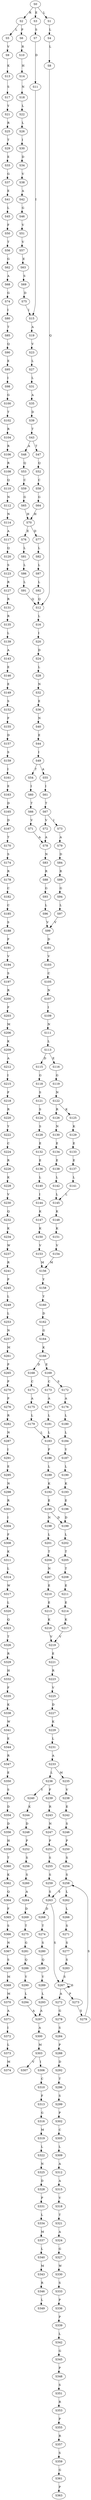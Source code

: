 strict digraph  {
	S0 -> S1 [ label = L ];
	S0 -> S2 [ label = R ];
	S0 -> S3 [ label = E ];
	S1 -> S4 [ label = L ];
	S2 -> S5 [ label = L ];
	S2 -> S6 [ label = P ];
	S3 -> S7 [ label = S ];
	S4 -> S8 [ label = L ];
	S5 -> S9 [ label = V ];
	S6 -> S10 [ label = R ];
	S7 -> S11 [ label = D ];
	S8 -> S12 [ label = Q ];
	S9 -> S13 [ label = K ];
	S10 -> S14 [ label = H ];
	S11 -> S15 [ label = I ];
	S12 -> S16 [ label = L ];
	S13 -> S17 [ label = S ];
	S14 -> S18 [ label = N ];
	S15 -> S19 [ label = A ];
	S16 -> S20 [ label = I ];
	S17 -> S21 [ label = Y ];
	S18 -> S22 [ label = L ];
	S19 -> S23 [ label = V ];
	S20 -> S24 [ label = D ];
	S21 -> S25 [ label = R ];
	S22 -> S26 [ label = L ];
	S23 -> S27 [ label = L ];
	S24 -> S28 [ label = L ];
	S25 -> S29 [ label = T ];
	S26 -> S30 [ label = I ];
	S27 -> S31 [ label = L ];
	S28 -> S32 [ label = N ];
	S29 -> S33 [ label = E ];
	S30 -> S34 [ label = D ];
	S31 -> S35 [ label = A ];
	S32 -> S36 [ label = E ];
	S33 -> S37 [ label = G ];
	S34 -> S38 [ label = V ];
	S35 -> S39 [ label = D ];
	S36 -> S40 [ label = N ];
	S37 -> S41 [ label = E ];
	S38 -> S42 [ label = A ];
	S39 -> S43 [ label = T ];
	S40 -> S44 [ label = E ];
	S41 -> S45 [ label = L ];
	S42 -> S46 [ label = G ];
	S43 -> S47 [ label = T ];
	S43 -> S48 [ label = A ];
	S44 -> S49 [ label = I ];
	S45 -> S50 [ label = F ];
	S46 -> S51 [ label = V ];
	S47 -> S52 [ label = Q ];
	S48 -> S53 [ label = Q ];
	S49 -> S54 [ label = T ];
	S49 -> S55 [ label = A ];
	S50 -> S56 [ label = T ];
	S51 -> S57 [ label = V ];
	S52 -> S58 [ label = C ];
	S53 -> S59 [ label = C ];
	S54 -> S60 [ label = I ];
	S55 -> S61 [ label = I ];
	S56 -> S62 [ label = G ];
	S57 -> S63 [ label = E ];
	S58 -> S64 [ label = G ];
	S59 -> S65 [ label = G ];
	S60 -> S66 [ label = T ];
	S61 -> S67 [ label = T ];
	S62 -> S68 [ label = A ];
	S63 -> S69 [ label = S ];
	S64 -> S70 [ label = H ];
	S65 -> S70 [ label = H ];
	S66 -> S71 [ label = V ];
	S67 -> S72 [ label = V ];
	S67 -> S73 [ label = I ];
	S68 -> S74 [ label = G ];
	S69 -> S75 [ label = D ];
	S70 -> S76 [ label = E ];
	S70 -> S77 [ label = D ];
	S71 -> S78 [ label = A ];
	S72 -> S78 [ label = A ];
	S73 -> S79 [ label = A ];
	S74 -> S80 [ label = I ];
	S75 -> S15 [ label = I ];
	S76 -> S81 [ label = L ];
	S77 -> S82 [ label = L ];
	S78 -> S83 [ label = N ];
	S79 -> S84 [ label = D ];
	S80 -> S85 [ label = T ];
	S81 -> S86 [ label = L ];
	S82 -> S87 [ label = L ];
	S83 -> S88 [ label = R ];
	S84 -> S89 [ label = R ];
	S85 -> S90 [ label = Q ];
	S86 -> S91 [ label = L ];
	S87 -> S92 [ label = L ];
	S88 -> S93 [ label = G ];
	S89 -> S94 [ label = G ];
	S90 -> S95 [ label = E ];
	S91 -> S12 [ label = Q ];
	S92 -> S12 [ label = Q ];
	S93 -> S96 [ label = L ];
	S94 -> S97 [ label = L ];
	S95 -> S98 [ label = I ];
	S96 -> S99 [ label = V ];
	S97 -> S99 [ label = V ];
	S98 -> S100 [ label = G ];
	S99 -> S101 [ label = D ];
	S100 -> S102 [ label = T ];
	S101 -> S103 [ label = V ];
	S102 -> S104 [ label = R ];
	S103 -> S105 [ label = C ];
	S104 -> S106 [ label = R ];
	S105 -> S107 [ label = N ];
	S106 -> S108 [ label = R ];
	S107 -> S109 [ label = I ];
	S108 -> S110 [ label = Q ];
	S109 -> S111 [ label = N ];
	S110 -> S112 [ label = N ];
	S111 -> S113 [ label = L ];
	S112 -> S114 [ label = N ];
	S113 -> S115 [ label = D ];
	S113 -> S116 [ label = E ];
	S114 -> S117 [ label = A ];
	S115 -> S118 [ label = G ];
	S116 -> S119 [ label = G ];
	S117 -> S120 [ label = Q ];
	S118 -> S121 [ label = S ];
	S119 -> S122 [ label = N ];
	S120 -> S123 [ label = S ];
	S121 -> S124 [ label = S ];
	S122 -> S125 [ label = K ];
	S122 -> S126 [ label = R ];
	S123 -> S127 [ label = R ];
	S124 -> S128 [ label = S ];
	S125 -> S129 [ label = K ];
	S126 -> S130 [ label = N ];
	S127 -> S131 [ label = R ];
	S128 -> S132 [ label = E ];
	S129 -> S133 [ label = E ];
	S130 -> S134 [ label = E ];
	S131 -> S135 [ label = R ];
	S132 -> S136 [ label = E ];
	S133 -> S137 [ label = E ];
	S134 -> S138 [ label = E ];
	S135 -> S139 [ label = L ];
	S136 -> S140 [ label = L ];
	S137 -> S141 [ label = L ];
	S138 -> S142 [ label = L ];
	S139 -> S143 [ label = A ];
	S140 -> S144 [ label = I ];
	S141 -> S145 [ label = L ];
	S142 -> S145 [ label = L ];
	S143 -> S146 [ label = E ];
	S144 -> S147 [ label = K ];
	S145 -> S148 [ label = K ];
	S146 -> S149 [ label = E ];
	S147 -> S150 [ label = K ];
	S148 -> S151 [ label = K ];
	S149 -> S152 [ label = S ];
	S150 -> S153 [ label = V ];
	S151 -> S154 [ label = V ];
	S152 -> S155 [ label = F ];
	S153 -> S156 [ label = M ];
	S154 -> S156 [ label = M ];
	S155 -> S157 [ label = D ];
	S156 -> S158 [ label = Y ];
	S157 -> S159 [ label = S ];
	S158 -> S160 [ label = Y ];
	S159 -> S161 [ label = I ];
	S160 -> S162 [ label = D ];
	S161 -> S163 [ label = E ];
	S162 -> S164 [ label = G ];
	S163 -> S165 [ label = D ];
	S164 -> S166 [ label = K ];
	S165 -> S167 [ label = D ];
	S166 -> S168 [ label = D ];
	S166 -> S169 [ label = E ];
	S167 -> S170 [ label = T ];
	S168 -> S171 [ label = C ];
	S169 -> S172 [ label = S ];
	S169 -> S173 [ label = C ];
	S170 -> S174 [ label = S ];
	S171 -> S175 [ label = A ];
	S172 -> S176 [ label = A ];
	S173 -> S177 [ label = A ];
	S174 -> S178 [ label = R ];
	S175 -> S179 [ label = L ];
	S176 -> S180 [ label = L ];
	S177 -> S181 [ label = L ];
	S178 -> S182 [ label = C ];
	S179 -> S183 [ label = L ];
	S180 -> S184 [ label = L ];
	S181 -> S183 [ label = L ];
	S182 -> S185 [ label = C ];
	S183 -> S186 [ label = F ];
	S184 -> S187 [ label = Y ];
	S185 -> S188 [ label = S ];
	S186 -> S189 [ label = L ];
	S187 -> S190 [ label = L ];
	S188 -> S191 [ label = F ];
	S189 -> S192 [ label = K ];
	S190 -> S193 [ label = K ];
	S191 -> S194 [ label = V ];
	S192 -> S195 [ label = E ];
	S193 -> S196 [ label = E ];
	S194 -> S197 [ label = S ];
	S195 -> S198 [ label = N ];
	S195 -> S199 [ label = D ];
	S196 -> S199 [ label = D ];
	S197 -> S200 [ label = R ];
	S198 -> S201 [ label = L ];
	S199 -> S202 [ label = L ];
	S200 -> S203 [ label = F ];
	S201 -> S204 [ label = T ];
	S202 -> S205 [ label = T ];
	S203 -> S206 [ label = M ];
	S204 -> S207 [ label = N ];
	S205 -> S208 [ label = T ];
	S206 -> S209 [ label = K ];
	S207 -> S210 [ label = E ];
	S208 -> S211 [ label = E ];
	S209 -> S212 [ label = A ];
	S210 -> S213 [ label = E ];
	S211 -> S214 [ label = E ];
	S212 -> S215 [ label = I ];
	S213 -> S216 [ label = K ];
	S214 -> S217 [ label = K ];
	S215 -> S218 [ label = F ];
	S216 -> S219 [ label = V ];
	S217 -> S219 [ label = V ];
	S218 -> S220 [ label = R ];
	S219 -> S221 [ label = E ];
	S220 -> S222 [ label = Y ];
	S221 -> S223 [ label = R ];
	S222 -> S224 [ label = C ];
	S223 -> S225 [ label = V ];
	S224 -> S226 [ label = R ];
	S225 -> S227 [ label = D ];
	S226 -> S228 [ label = K ];
	S227 -> S229 [ label = K ];
	S228 -> S230 [ label = V ];
	S229 -> S231 [ label = L ];
	S230 -> S232 [ label = Q ];
	S231 -> S233 [ label = A ];
	S232 -> S234 [ label = K ];
	S233 -> S235 [ label = M ];
	S233 -> S236 [ label = L ];
	S234 -> S237 [ label = W ];
	S235 -> S238 [ label = V ];
	S236 -> S239 [ label = F ];
	S236 -> S240 [ label = Y ];
	S237 -> S241 [ label = R ];
	S238 -> S242 [ label = E ];
	S239 -> S243 [ label = R ];
	S240 -> S244 [ label = K ];
	S241 -> S245 [ label = P ];
	S242 -> S246 [ label = S ];
	S243 -> S247 [ label = N ];
	S244 -> S248 [ label = D ];
	S245 -> S249 [ label = L ];
	S246 -> S250 [ label = P ];
	S247 -> S251 [ label = P ];
	S248 -> S252 [ label = P ];
	S249 -> S253 [ label = L ];
	S250 -> S254 [ label = S ];
	S251 -> S255 [ label = S ];
	S252 -> S256 [ label = S ];
	S253 -> S257 [ label = N ];
	S254 -> S258 [ label = S ];
	S255 -> S259 [ label = S ];
	S256 -> S260 [ label = S ];
	S257 -> S261 [ label = M ];
	S258 -> S262 [ label = L ];
	S258 -> S263 [ label = S ];
	S259 -> S263 [ label = S ];
	S260 -> S264 [ label = A ];
	S261 -> S265 [ label = P ];
	S262 -> S266 [ label = L ];
	S263 -> S267 [ label = S ];
	S263 -> S268 [ label = D ];
	S264 -> S269 [ label = D ];
	S265 -> S270 [ label = P ];
	S266 -> S271 [ label = S ];
	S267 -> S272 [ label = A ];
	S267 -> S273 [ label = P ];
	S267 -> S267 [ label = S ];
	S268 -> S274 [ label = T ];
	S269 -> S275 [ label = T ];
	S270 -> S276 [ label = P ];
	S271 -> S277 [ label = S ];
	S272 -> S278 [ label = G ];
	S273 -> S279 [ label = S ];
	S274 -> S280 [ label = S ];
	S275 -> S281 [ label = G ];
	S276 -> S282 [ label = R ];
	S277 -> S283 [ label = S ];
	S278 -> S284 [ label = S ];
	S279 -> S258 [ label = S ];
	S280 -> S285 [ label = Q ];
	S281 -> S286 [ label = Q ];
	S282 -> S287 [ label = N ];
	S283 -> S267 [ label = S ];
	S284 -> S288 [ label = P ];
	S285 -> S289 [ label = Y ];
	S286 -> S290 [ label = Y ];
	S287 -> S291 [ label = I ];
	S288 -> S292 [ label = D ];
	S289 -> S293 [ label = L ];
	S290 -> S294 [ label = L ];
	S291 -> S295 [ label = E ];
	S292 -> S296 [ label = T ];
	S293 -> S297 [ label = A ];
	S294 -> S297 [ label = A ];
	S295 -> S298 [ label = N ];
	S296 -> S299 [ label = S ];
	S297 -> S300 [ label = A ];
	S298 -> S301 [ label = R ];
	S299 -> S302 [ label = P ];
	S300 -> S303 [ label = M ];
	S301 -> S304 [ label = I ];
	S302 -> S305 [ label = C ];
	S303 -> S306 [ label = I ];
	S303 -> S307 [ label = V ];
	S304 -> S308 [ label = F ];
	S305 -> S309 [ label = L ];
	S306 -> S310 [ label = C ];
	S308 -> S311 [ label = K ];
	S309 -> S312 [ label = A ];
	S310 -> S313 [ label = F ];
	S311 -> S314 [ label = L ];
	S312 -> S315 [ label = A ];
	S313 -> S316 [ label = G ];
	S314 -> S317 [ label = W ];
	S315 -> S318 [ label = V ];
	S316 -> S319 [ label = M ];
	S317 -> S320 [ label = L ];
	S318 -> S321 [ label = T ];
	S319 -> S322 [ label = L ];
	S320 -> S323 [ label = Q ];
	S321 -> S324 [ label = A ];
	S322 -> S325 [ label = N ];
	S323 -> S326 [ label = T ];
	S324 -> S327 [ label = G ];
	S325 -> S328 [ label = D ];
	S326 -> S329 [ label = R ];
	S327 -> S330 [ label = W ];
	S328 -> S331 [ label = P ];
	S329 -> S332 [ label = H ];
	S330 -> S333 [ label = S ];
	S331 -> S334 [ label = L ];
	S332 -> S335 [ label = F ];
	S333 -> S336 [ label = P ];
	S334 -> S337 [ label = M ];
	S335 -> S338 [ label = K ];
	S336 -> S339 [ label = P ];
	S337 -> S340 [ label = L ];
	S338 -> S341 [ label = W ];
	S339 -> S342 [ label = L ];
	S340 -> S343 [ label = M ];
	S341 -> S344 [ label = E ];
	S342 -> S345 [ label = G ];
	S343 -> S346 [ label = R ];
	S344 -> S347 [ label = R ];
	S345 -> S348 [ label = P ];
	S346 -> S349 [ label = L ];
	S347 -> S350 [ label = E ];
	S348 -> S351 [ label = S ];
	S350 -> S352 [ label = S ];
	S351 -> S353 [ label = R ];
	S352 -> S354 [ label = D ];
	S353 -> S355 [ label = P ];
	S354 -> S356 [ label = D ];
	S355 -> S357 [ label = R ];
	S356 -> S358 [ label = H ];
	S357 -> S359 [ label = S ];
	S358 -> S360 [ label = T ];
	S359 -> S361 [ label = G ];
	S360 -> S362 [ label = K ];
	S361 -> S363 [ label = P ];
	S362 -> S364 [ label = Q ];
	S364 -> S365 [ label = F ];
	S365 -> S366 [ label = S ];
	S366 -> S367 [ label = N ];
	S367 -> S368 [ label = S ];
	S368 -> S369 [ label = M ];
	S369 -> S370 [ label = M ];
	S370 -> S371 [ label = A ];
	S371 -> S372 [ label = I ];
	S372 -> S373 [ label = L ];
	S373 -> S374 [ label = M ];
}
